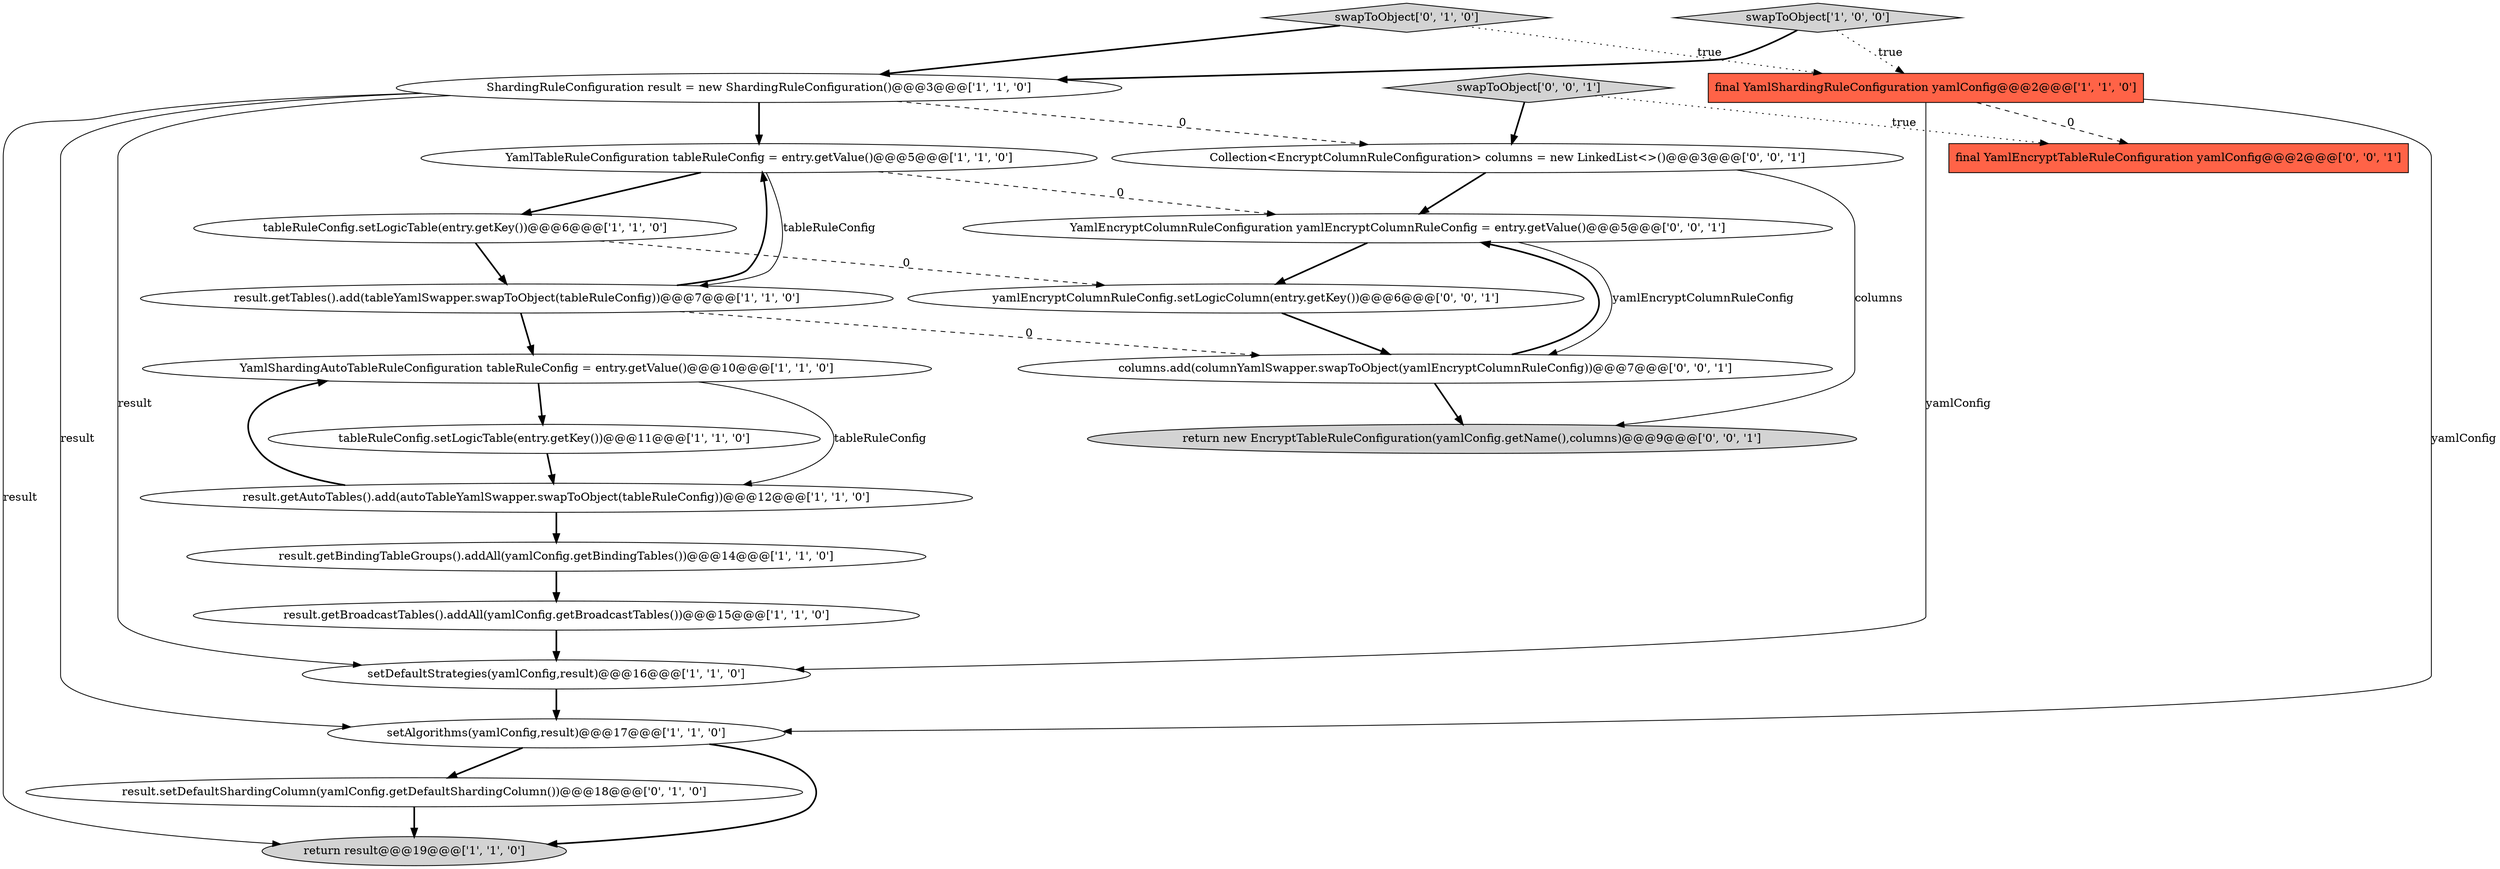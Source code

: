 digraph {
5 [style = filled, label = "final YamlShardingRuleConfiguration yamlConfig@@@2@@@['1', '1', '0']", fillcolor = tomato, shape = box image = "AAA0AAABBB1BBB"];
6 [style = filled, label = "result.getBroadcastTables().addAll(yamlConfig.getBroadcastTables())@@@15@@@['1', '1', '0']", fillcolor = white, shape = ellipse image = "AAA0AAABBB1BBB"];
12 [style = filled, label = "setAlgorithms(yamlConfig,result)@@@17@@@['1', '1', '0']", fillcolor = white, shape = ellipse image = "AAA0AAABBB1BBB"];
9 [style = filled, label = "YamlTableRuleConfiguration tableRuleConfig = entry.getValue()@@@5@@@['1', '1', '0']", fillcolor = white, shape = ellipse image = "AAA0AAABBB1BBB"];
10 [style = filled, label = "result.getBindingTableGroups().addAll(yamlConfig.getBindingTables())@@@14@@@['1', '1', '0']", fillcolor = white, shape = ellipse image = "AAA0AAABBB1BBB"];
15 [style = filled, label = "result.setDefaultShardingColumn(yamlConfig.getDefaultShardingColumn())@@@18@@@['0', '1', '0']", fillcolor = white, shape = ellipse image = "AAA1AAABBB2BBB"];
2 [style = filled, label = "tableRuleConfig.setLogicTable(entry.getKey())@@@11@@@['1', '1', '0']", fillcolor = white, shape = ellipse image = "AAA0AAABBB1BBB"];
14 [style = filled, label = "swapToObject['0', '1', '0']", fillcolor = lightgray, shape = diamond image = "AAA0AAABBB2BBB"];
13 [style = filled, label = "return result@@@19@@@['1', '1', '0']", fillcolor = lightgray, shape = ellipse image = "AAA0AAABBB1BBB"];
22 [style = filled, label = "columns.add(columnYamlSwapper.swapToObject(yamlEncryptColumnRuleConfig))@@@7@@@['0', '0', '1']", fillcolor = white, shape = ellipse image = "AAA0AAABBB3BBB"];
11 [style = filled, label = "setDefaultStrategies(yamlConfig,result)@@@16@@@['1', '1', '0']", fillcolor = white, shape = ellipse image = "AAA0AAABBB1BBB"];
19 [style = filled, label = "YamlEncryptColumnRuleConfiguration yamlEncryptColumnRuleConfig = entry.getValue()@@@5@@@['0', '0', '1']", fillcolor = white, shape = ellipse image = "AAA0AAABBB3BBB"];
3 [style = filled, label = "result.getTables().add(tableYamlSwapper.swapToObject(tableRuleConfig))@@@7@@@['1', '1', '0']", fillcolor = white, shape = ellipse image = "AAA0AAABBB1BBB"];
7 [style = filled, label = "tableRuleConfig.setLogicTable(entry.getKey())@@@6@@@['1', '1', '0']", fillcolor = white, shape = ellipse image = "AAA0AAABBB1BBB"];
0 [style = filled, label = "YamlShardingAutoTableRuleConfiguration tableRuleConfig = entry.getValue()@@@10@@@['1', '1', '0']", fillcolor = white, shape = ellipse image = "AAA0AAABBB1BBB"];
20 [style = filled, label = "Collection<EncryptColumnRuleConfiguration> columns = new LinkedList<>()@@@3@@@['0', '0', '1']", fillcolor = white, shape = ellipse image = "AAA0AAABBB3BBB"];
16 [style = filled, label = "final YamlEncryptTableRuleConfiguration yamlConfig@@@2@@@['0', '0', '1']", fillcolor = tomato, shape = box image = "AAA0AAABBB3BBB"];
17 [style = filled, label = "swapToObject['0', '0', '1']", fillcolor = lightgray, shape = diamond image = "AAA0AAABBB3BBB"];
1 [style = filled, label = "swapToObject['1', '0', '0']", fillcolor = lightgray, shape = diamond image = "AAA0AAABBB1BBB"];
4 [style = filled, label = "result.getAutoTables().add(autoTableYamlSwapper.swapToObject(tableRuleConfig))@@@12@@@['1', '1', '0']", fillcolor = white, shape = ellipse image = "AAA0AAABBB1BBB"];
18 [style = filled, label = "yamlEncryptColumnRuleConfig.setLogicColumn(entry.getKey())@@@6@@@['0', '0', '1']", fillcolor = white, shape = ellipse image = "AAA0AAABBB3BBB"];
8 [style = filled, label = "ShardingRuleConfiguration result = new ShardingRuleConfiguration()@@@3@@@['1', '1', '0']", fillcolor = white, shape = ellipse image = "AAA0AAABBB1BBB"];
21 [style = filled, label = "return new EncryptTableRuleConfiguration(yamlConfig.getName(),columns)@@@9@@@['0', '0', '1']", fillcolor = lightgray, shape = ellipse image = "AAA0AAABBB3BBB"];
22->19 [style = bold, label=""];
5->16 [style = dashed, label="0"];
0->4 [style = solid, label="tableRuleConfig"];
8->9 [style = bold, label=""];
2->4 [style = bold, label=""];
11->12 [style = bold, label=""];
9->3 [style = solid, label="tableRuleConfig"];
10->6 [style = bold, label=""];
17->16 [style = dotted, label="true"];
14->5 [style = dotted, label="true"];
3->22 [style = dashed, label="0"];
18->22 [style = bold, label=""];
12->15 [style = bold, label=""];
6->11 [style = bold, label=""];
1->8 [style = bold, label=""];
8->11 [style = solid, label="result"];
19->22 [style = solid, label="yamlEncryptColumnRuleConfig"];
5->12 [style = solid, label="yamlConfig"];
17->20 [style = bold, label=""];
12->13 [style = bold, label=""];
20->19 [style = bold, label=""];
8->12 [style = solid, label="result"];
7->3 [style = bold, label=""];
8->20 [style = dashed, label="0"];
9->19 [style = dashed, label="0"];
1->5 [style = dotted, label="true"];
5->11 [style = solid, label="yamlConfig"];
3->0 [style = bold, label=""];
3->9 [style = bold, label=""];
14->8 [style = bold, label=""];
15->13 [style = bold, label=""];
4->10 [style = bold, label=""];
8->13 [style = solid, label="result"];
22->21 [style = bold, label=""];
0->2 [style = bold, label=""];
19->18 [style = bold, label=""];
20->21 [style = solid, label="columns"];
4->0 [style = bold, label=""];
7->18 [style = dashed, label="0"];
9->7 [style = bold, label=""];
}
